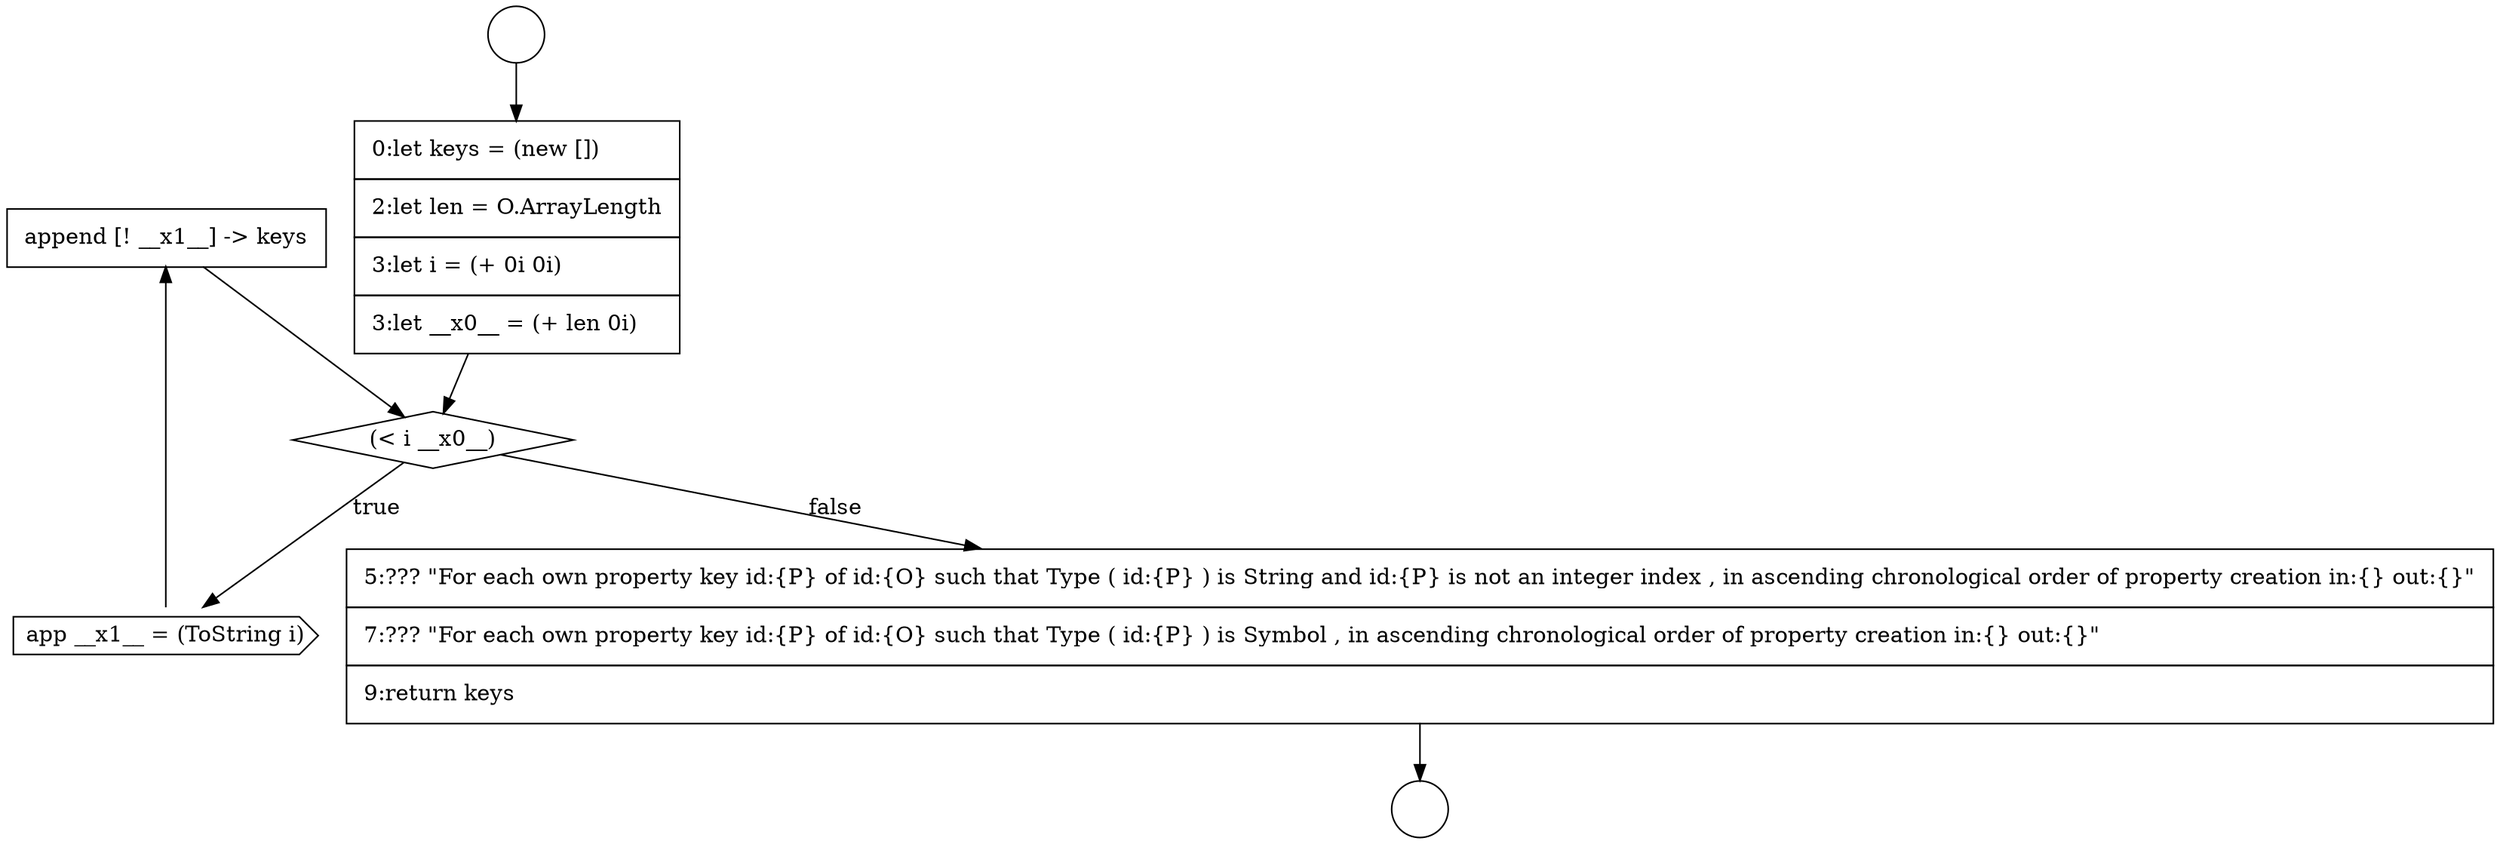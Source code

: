 digraph {
  node2495 [shape=none, margin=0, label=<<font color="black">
    <table border="0" cellborder="1" cellspacing="0" cellpadding="10">
      <tr><td align="left">append [! __x1__] -&gt; keys</td></tr>
    </table>
  </font>> color="black" fillcolor="white" style=filled]
  node2491 [shape=circle label=" " color="black" fillcolor="white" style=filled]
  node2496 [shape=none, margin=0, label=<<font color="black">
    <table border="0" cellborder="1" cellspacing="0" cellpadding="10">
      <tr><td align="left">5:??? &quot;For each own property key id:{P} of id:{O} such that Type ( id:{P} ) is String and id:{P} is not an integer index , in ascending chronological order of property creation in:{} out:{}&quot;</td></tr>
      <tr><td align="left">7:??? &quot;For each own property key id:{P} of id:{O} such that Type ( id:{P} ) is Symbol , in ascending chronological order of property creation in:{} out:{}&quot;</td></tr>
      <tr><td align="left">9:return keys</td></tr>
    </table>
  </font>> color="black" fillcolor="white" style=filled]
  node2492 [shape=none, margin=0, label=<<font color="black">
    <table border="0" cellborder="1" cellspacing="0" cellpadding="10">
      <tr><td align="left">0:let keys = (new [])</td></tr>
      <tr><td align="left">2:let len = O.ArrayLength</td></tr>
      <tr><td align="left">3:let i = (+ 0i 0i)</td></tr>
      <tr><td align="left">3:let __x0__ = (+ len 0i)</td></tr>
    </table>
  </font>> color="black" fillcolor="white" style=filled]
  node2493 [shape=diamond, label=<<font color="black">(&lt; i __x0__)</font>> color="black" fillcolor="white" style=filled]
  node2490 [shape=circle label=" " color="black" fillcolor="white" style=filled]
  node2494 [shape=cds, label=<<font color="black">app __x1__ = (ToString i)</font>> color="black" fillcolor="white" style=filled]
  node2495 -> node2493 [ color="black"]
  node2490 -> node2492 [ color="black"]
  node2494 -> node2495 [ color="black"]
  node2492 -> node2493 [ color="black"]
  node2493 -> node2494 [label=<<font color="black">true</font>> color="black"]
  node2493 -> node2496 [label=<<font color="black">false</font>> color="black"]
  node2496 -> node2491 [ color="black"]
}
